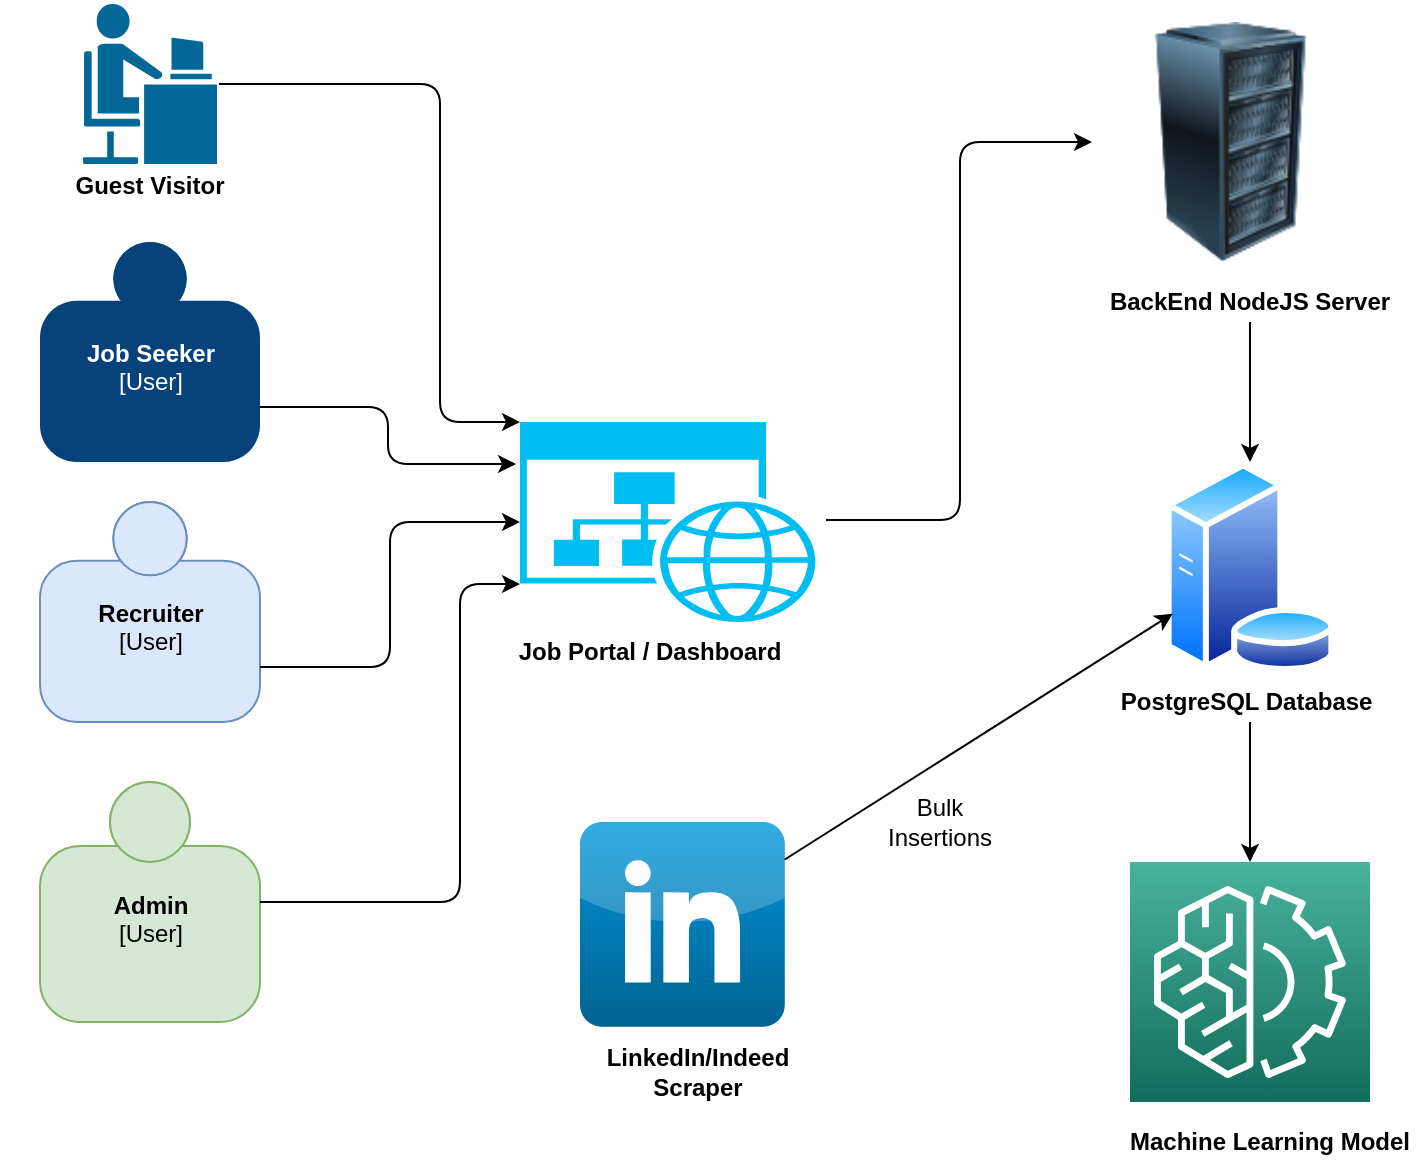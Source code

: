 <mxfile version="14.4.8" type="github">
  <diagram name="Page-1" id="c7558073-3199-34d8-9f00-42111426c3f3">
    <mxGraphModel dx="946" dy="645" grid="1" gridSize="10" guides="1" tooltips="1" connect="1" arrows="1" fold="1" page="1" pageScale="1" pageWidth="826" pageHeight="1169" background="#ffffff" math="0" shadow="0">
      <root>
        <mxCell id="0" />
        <mxCell id="1" parent="0" />
        <object placeholders="1" c4Name="Job Seeker" c4Description="" label="&lt;b&gt;%c4Name%&lt;/b&gt;&lt;div&gt;[%c4Type%]&lt;/div&gt;&lt;br&gt;&lt;div&gt;%c4Description%&lt;/div&gt;" c4Type="User" id="MCzu1hRqbgFDCVfe1To--96">
          <mxCell style="html=1;dashed=0;whitespace=wrap;fillColor=#08427b;strokeColor=none;fontColor=#ffffff;shape=mxgraph.c4.person;align=center;metaEdit=1;points=[[0.5,0,0],[1,0.5,0],[1,0.75,0],[0.75,1,0],[0.5,1,0],[0.25,1,0],[0,0.75,0],[0,0.5,0]];metaData={&quot;c4Type&quot;:{&quot;editable&quot;:false}};" parent="1" vertex="1">
            <mxGeometry x="110" y="170" width="110" height="110" as="geometry" />
          </mxCell>
        </object>
        <object placeholders="1" c4Name="Recruiter" c4Description="" label="&lt;b&gt;%c4Name%&lt;/b&gt;&lt;div&gt;[%c4Type%]&lt;/div&gt;&lt;br&gt;&lt;div&gt;%c4Description%&lt;/div&gt;" c4Type="User" id="MCzu1hRqbgFDCVfe1To--97">
          <mxCell style="html=1;dashed=0;whitespace=wrap;fillColor=#dae8fc;strokeColor=#6c8ebf;shape=mxgraph.c4.person;align=center;metaEdit=1;points=[[0.5,0,0],[1,0.5,0],[1,0.75,0],[0.75,1,0],[0.5,1,0],[0.25,1,0],[0,0.75,0],[0,0.5,0]];metaData={&quot;c4Type&quot;:{&quot;editable&quot;:false}};" parent="1" vertex="1">
            <mxGeometry x="110" y="300" width="110" height="110" as="geometry" />
          </mxCell>
        </object>
        <object placeholders="1" c4Name="Admin" c4Description="" label="&lt;b&gt;%c4Name%&lt;/b&gt;&lt;div&gt;[%c4Type%]&lt;/div&gt;&lt;br&gt;&lt;div&gt;%c4Description%&lt;/div&gt;" c4Type="User" id="MCzu1hRqbgFDCVfe1To--98">
          <mxCell style="html=1;dashed=0;whitespace=wrap;fillColor=#d5e8d4;strokeColor=#82b366;shape=mxgraph.c4.person;align=center;metaEdit=1;points=[[0.5,0,0],[1,0.5,0],[1,0.75,0],[0.75,1,0],[0.5,1,0],[0.25,1,0],[0,0.75,0],[0,0.5,0]];metaData={&quot;c4Type&quot;:{&quot;editable&quot;:false}};" parent="1" vertex="1">
            <mxGeometry x="110" y="440" width="110" height="120" as="geometry" />
          </mxCell>
        </object>
        <mxCell id="MCzu1hRqbgFDCVfe1To--99" value="" style="verticalLabelPosition=bottom;html=1;verticalAlign=top;align=center;strokeColor=none;fillColor=#00BEF2;shape=mxgraph.azure.website_generic;pointerEvents=1;" parent="1" vertex="1">
          <mxGeometry x="350" y="260" width="150" height="100" as="geometry" />
        </mxCell>
        <mxCell id="MCzu1hRqbgFDCVfe1To--100" value="Job Portal / Dashboard" style="text;html=1;strokeColor=none;fillColor=none;align=center;verticalAlign=middle;whiteSpace=wrap;rounded=0;fontStyle=1" parent="1" vertex="1">
          <mxGeometry x="340" y="365" width="150" height="20" as="geometry" />
        </mxCell>
        <mxCell id="MCzu1hRqbgFDCVfe1To--102" value="PostgreSQL Database&amp;nbsp;" style="text;html=1;strokeColor=none;fillColor=none;align=center;verticalAlign=middle;whiteSpace=wrap;rounded=0;fontStyle=1" parent="1" vertex="1">
          <mxGeometry x="640" y="390" width="150" height="20" as="geometry" />
        </mxCell>
        <mxCell id="MCzu1hRqbgFDCVfe1To--103" value="" style="points=[[0,0,0],[0.25,0,0],[0.5,0,0],[0.75,0,0],[1,0,0],[0,1,0],[0.25,1,0],[0.5,1,0],[0.75,1,0],[1,1,0],[0,0.25,0],[0,0.5,0],[0,0.75,0],[1,0.25,0],[1,0.5,0],[1,0.75,0]];outlineConnect=0;fontColor=#232F3E;gradientColor=#4AB29A;gradientDirection=north;fillColor=#116D5B;strokeColor=#ffffff;dashed=0;verticalLabelPosition=bottom;verticalAlign=top;align=center;html=1;fontSize=12;fontStyle=0;aspect=fixed;shape=mxgraph.aws4.resourceIcon;resIcon=mxgraph.aws4.machine_learning;" parent="1" vertex="1">
          <mxGeometry x="655" y="480" width="120" height="120" as="geometry" />
        </mxCell>
        <mxCell id="MCzu1hRqbgFDCVfe1To--104" value="Machine Learning Model" style="text;html=1;strokeColor=none;fillColor=none;align=center;verticalAlign=middle;whiteSpace=wrap;rounded=0;fontStyle=1" parent="1" vertex="1">
          <mxGeometry x="650" y="610" width="150" height="20" as="geometry" />
        </mxCell>
        <mxCell id="MCzu1hRqbgFDCVfe1To--105" value="" style="aspect=fixed;perimeter=ellipsePerimeter;html=1;align=center;shadow=0;dashed=0;spacingTop=3;image;image=img/lib/active_directory/database_server.svg;" parent="1" vertex="1">
          <mxGeometry x="671.95" y="280" width="86.1" height="105" as="geometry" />
        </mxCell>
        <mxCell id="MCzu1hRqbgFDCVfe1To--106" value="" style="image;html=1;image=img/lib/clip_art/computers/Server_Rack_128x128.png" parent="1" vertex="1">
          <mxGeometry x="636" y="60" width="139" height="120" as="geometry" />
        </mxCell>
        <mxCell id="MCzu1hRqbgFDCVfe1To--107" value="BackEnd NodeJS Server" style="text;html=1;strokeColor=none;fillColor=none;align=center;verticalAlign=middle;whiteSpace=wrap;rounded=0;fontStyle=1" parent="1" vertex="1">
          <mxGeometry x="640" y="190" width="150" height="20" as="geometry" />
        </mxCell>
        <mxCell id="MCzu1hRqbgFDCVfe1To--109" value="" style="shape=mxgraph.cisco.people.androgenous_person;html=1;pointerEvents=1;dashed=0;fillColor=#036897;strokeColor=#ffffff;strokeWidth=2;verticalLabelPosition=bottom;verticalAlign=top;align=center;outlineConnect=0;" parent="1" vertex="1">
          <mxGeometry x="130.5" y="50" width="69" height="82" as="geometry" />
        </mxCell>
        <mxCell id="MCzu1hRqbgFDCVfe1To--110" value="Guest Visitor" style="text;html=1;strokeColor=none;fillColor=none;align=center;verticalAlign=middle;whiteSpace=wrap;rounded=0;fontStyle=1" parent="1" vertex="1">
          <mxGeometry x="90" y="132" width="150" height="20" as="geometry" />
        </mxCell>
        <mxCell id="MCzu1hRqbgFDCVfe1To--111" value="" style="edgeStyle=elbowEdgeStyle;elbow=horizontal;endArrow=classic;html=1;entryX=0;entryY=0;entryDx=0;entryDy=0;entryPerimeter=0;exitX=1;exitY=0.5;exitDx=0;exitDy=0;exitPerimeter=0;" parent="1" source="MCzu1hRqbgFDCVfe1To--109" target="MCzu1hRqbgFDCVfe1To--99" edge="1">
          <mxGeometry width="50" height="50" relative="1" as="geometry">
            <mxPoint x="260" y="132" as="sourcePoint" />
            <mxPoint x="310" y="82" as="targetPoint" />
            <Array as="points">
              <mxPoint x="310" y="180" />
            </Array>
          </mxGeometry>
        </mxCell>
        <mxCell id="MCzu1hRqbgFDCVfe1To--112" value="" style="edgeStyle=elbowEdgeStyle;elbow=horizontal;endArrow=classic;html=1;exitX=1;exitY=0.75;exitDx=0;exitDy=0;exitPerimeter=0;entryX=-0.013;entryY=0.21;entryDx=0;entryDy=0;entryPerimeter=0;" parent="1" source="MCzu1hRqbgFDCVfe1To--96" target="MCzu1hRqbgFDCVfe1To--99" edge="1">
          <mxGeometry width="50" height="50" relative="1" as="geometry">
            <mxPoint x="450" y="140" as="sourcePoint" />
            <mxPoint x="270" y="340" as="targetPoint" />
          </mxGeometry>
        </mxCell>
        <mxCell id="MCzu1hRqbgFDCVfe1To--113" value="" style="edgeStyle=elbowEdgeStyle;elbow=horizontal;endArrow=classic;html=1;exitX=1;exitY=0.75;exitDx=0;exitDy=0;exitPerimeter=0;entryX=0;entryY=0.5;entryDx=0;entryDy=0;entryPerimeter=0;" parent="1" source="MCzu1hRqbgFDCVfe1To--97" target="MCzu1hRqbgFDCVfe1To--99" edge="1">
          <mxGeometry width="50" height="50" relative="1" as="geometry">
            <mxPoint x="270" y="370" as="sourcePoint" />
            <mxPoint x="400" y="427.5" as="targetPoint" />
          </mxGeometry>
        </mxCell>
        <mxCell id="MCzu1hRqbgFDCVfe1To--114" value="" style="edgeStyle=elbowEdgeStyle;elbow=horizontal;endArrow=classic;html=1;exitX=1;exitY=0.5;exitDx=0;exitDy=0;exitPerimeter=0;entryX=0;entryY=0.81;entryDx=0;entryDy=0;entryPerimeter=0;" parent="1" source="MCzu1hRqbgFDCVfe1To--98" target="MCzu1hRqbgFDCVfe1To--99" edge="1">
          <mxGeometry width="50" height="50" relative="1" as="geometry">
            <mxPoint x="320" y="450" as="sourcePoint" />
            <mxPoint x="450" y="377.5" as="targetPoint" />
            <Array as="points">
              <mxPoint x="320" y="420" />
            </Array>
          </mxGeometry>
        </mxCell>
        <mxCell id="MCzu1hRqbgFDCVfe1To--115" value="" style="edgeStyle=elbowEdgeStyle;elbow=horizontal;endArrow=classic;html=1;exitX=1.02;exitY=0.49;exitDx=0;exitDy=0;exitPerimeter=0;entryX=0;entryY=0.5;entryDx=0;entryDy=0;" parent="1" source="MCzu1hRqbgFDCVfe1To--99" target="MCzu1hRqbgFDCVfe1To--106" edge="1">
          <mxGeometry width="50" height="50" relative="1" as="geometry">
            <mxPoint x="560" y="240" as="sourcePoint" />
            <mxPoint x="560" y="250" as="targetPoint" />
            <Array as="points">
              <mxPoint x="570" y="290" />
            </Array>
          </mxGeometry>
        </mxCell>
        <mxCell id="MCzu1hRqbgFDCVfe1To--116" value="" style="endArrow=classic;html=1;entryX=0.5;entryY=0;entryDx=0;entryDy=0;exitX=0.5;exitY=1;exitDx=0;exitDy=0;" parent="1" source="MCzu1hRqbgFDCVfe1To--107" target="MCzu1hRqbgFDCVfe1To--105" edge="1">
          <mxGeometry width="50" height="50" relative="1" as="geometry">
            <mxPoint x="390" y="380" as="sourcePoint" />
            <mxPoint x="440" y="330" as="targetPoint" />
          </mxGeometry>
        </mxCell>
        <mxCell id="MCzu1hRqbgFDCVfe1To--117" value="" style="endArrow=classic;html=1;exitX=0.5;exitY=1;exitDx=0;exitDy=0;entryX=0.5;entryY=0;entryDx=0;entryDy=0;entryPerimeter=0;" parent="1" source="MCzu1hRqbgFDCVfe1To--102" target="MCzu1hRqbgFDCVfe1To--103" edge="1">
          <mxGeometry width="50" height="50" relative="1" as="geometry">
            <mxPoint x="710" y="440" as="sourcePoint" />
            <mxPoint x="715" y="470" as="targetPoint" />
          </mxGeometry>
        </mxCell>
        <mxCell id="LUvcwMQVmXHOAkaGI1Pt-1" value="" style="dashed=0;outlineConnect=0;html=1;align=center;labelPosition=center;verticalLabelPosition=bottom;verticalAlign=top;shape=mxgraph.webicons.linkedin;fillColor=#0095DB;gradientColor=#006391" vertex="1" parent="1">
          <mxGeometry x="380" y="460" width="102.4" height="102.4" as="geometry" />
        </mxCell>
        <mxCell id="LUvcwMQVmXHOAkaGI1Pt-2" value="&lt;b&gt;LinkedIn/Indeed Scraper&lt;/b&gt;" style="text;html=1;strokeColor=none;fillColor=none;align=center;verticalAlign=middle;whiteSpace=wrap;rounded=0;" vertex="1" parent="1">
          <mxGeometry x="380" y="575" width="118" height="20" as="geometry" />
        </mxCell>
        <mxCell id="LUvcwMQVmXHOAkaGI1Pt-3" value="" style="endArrow=classic;html=1;entryX=0;entryY=0.75;entryDx=0;entryDy=0;" edge="1" parent="1" source="LUvcwMQVmXHOAkaGI1Pt-1" target="MCzu1hRqbgFDCVfe1To--105">
          <mxGeometry width="50" height="50" relative="1" as="geometry">
            <mxPoint x="550" y="470" as="sourcePoint" />
            <mxPoint x="600" y="420" as="targetPoint" />
          </mxGeometry>
        </mxCell>
        <mxCell id="LUvcwMQVmXHOAkaGI1Pt-4" value="Bulk Insertions" style="text;html=1;strokeColor=none;fillColor=none;align=center;verticalAlign=middle;whiteSpace=wrap;rounded=0;" vertex="1" parent="1">
          <mxGeometry x="540" y="450" width="40" height="20" as="geometry" />
        </mxCell>
      </root>
    </mxGraphModel>
  </diagram>
</mxfile>
